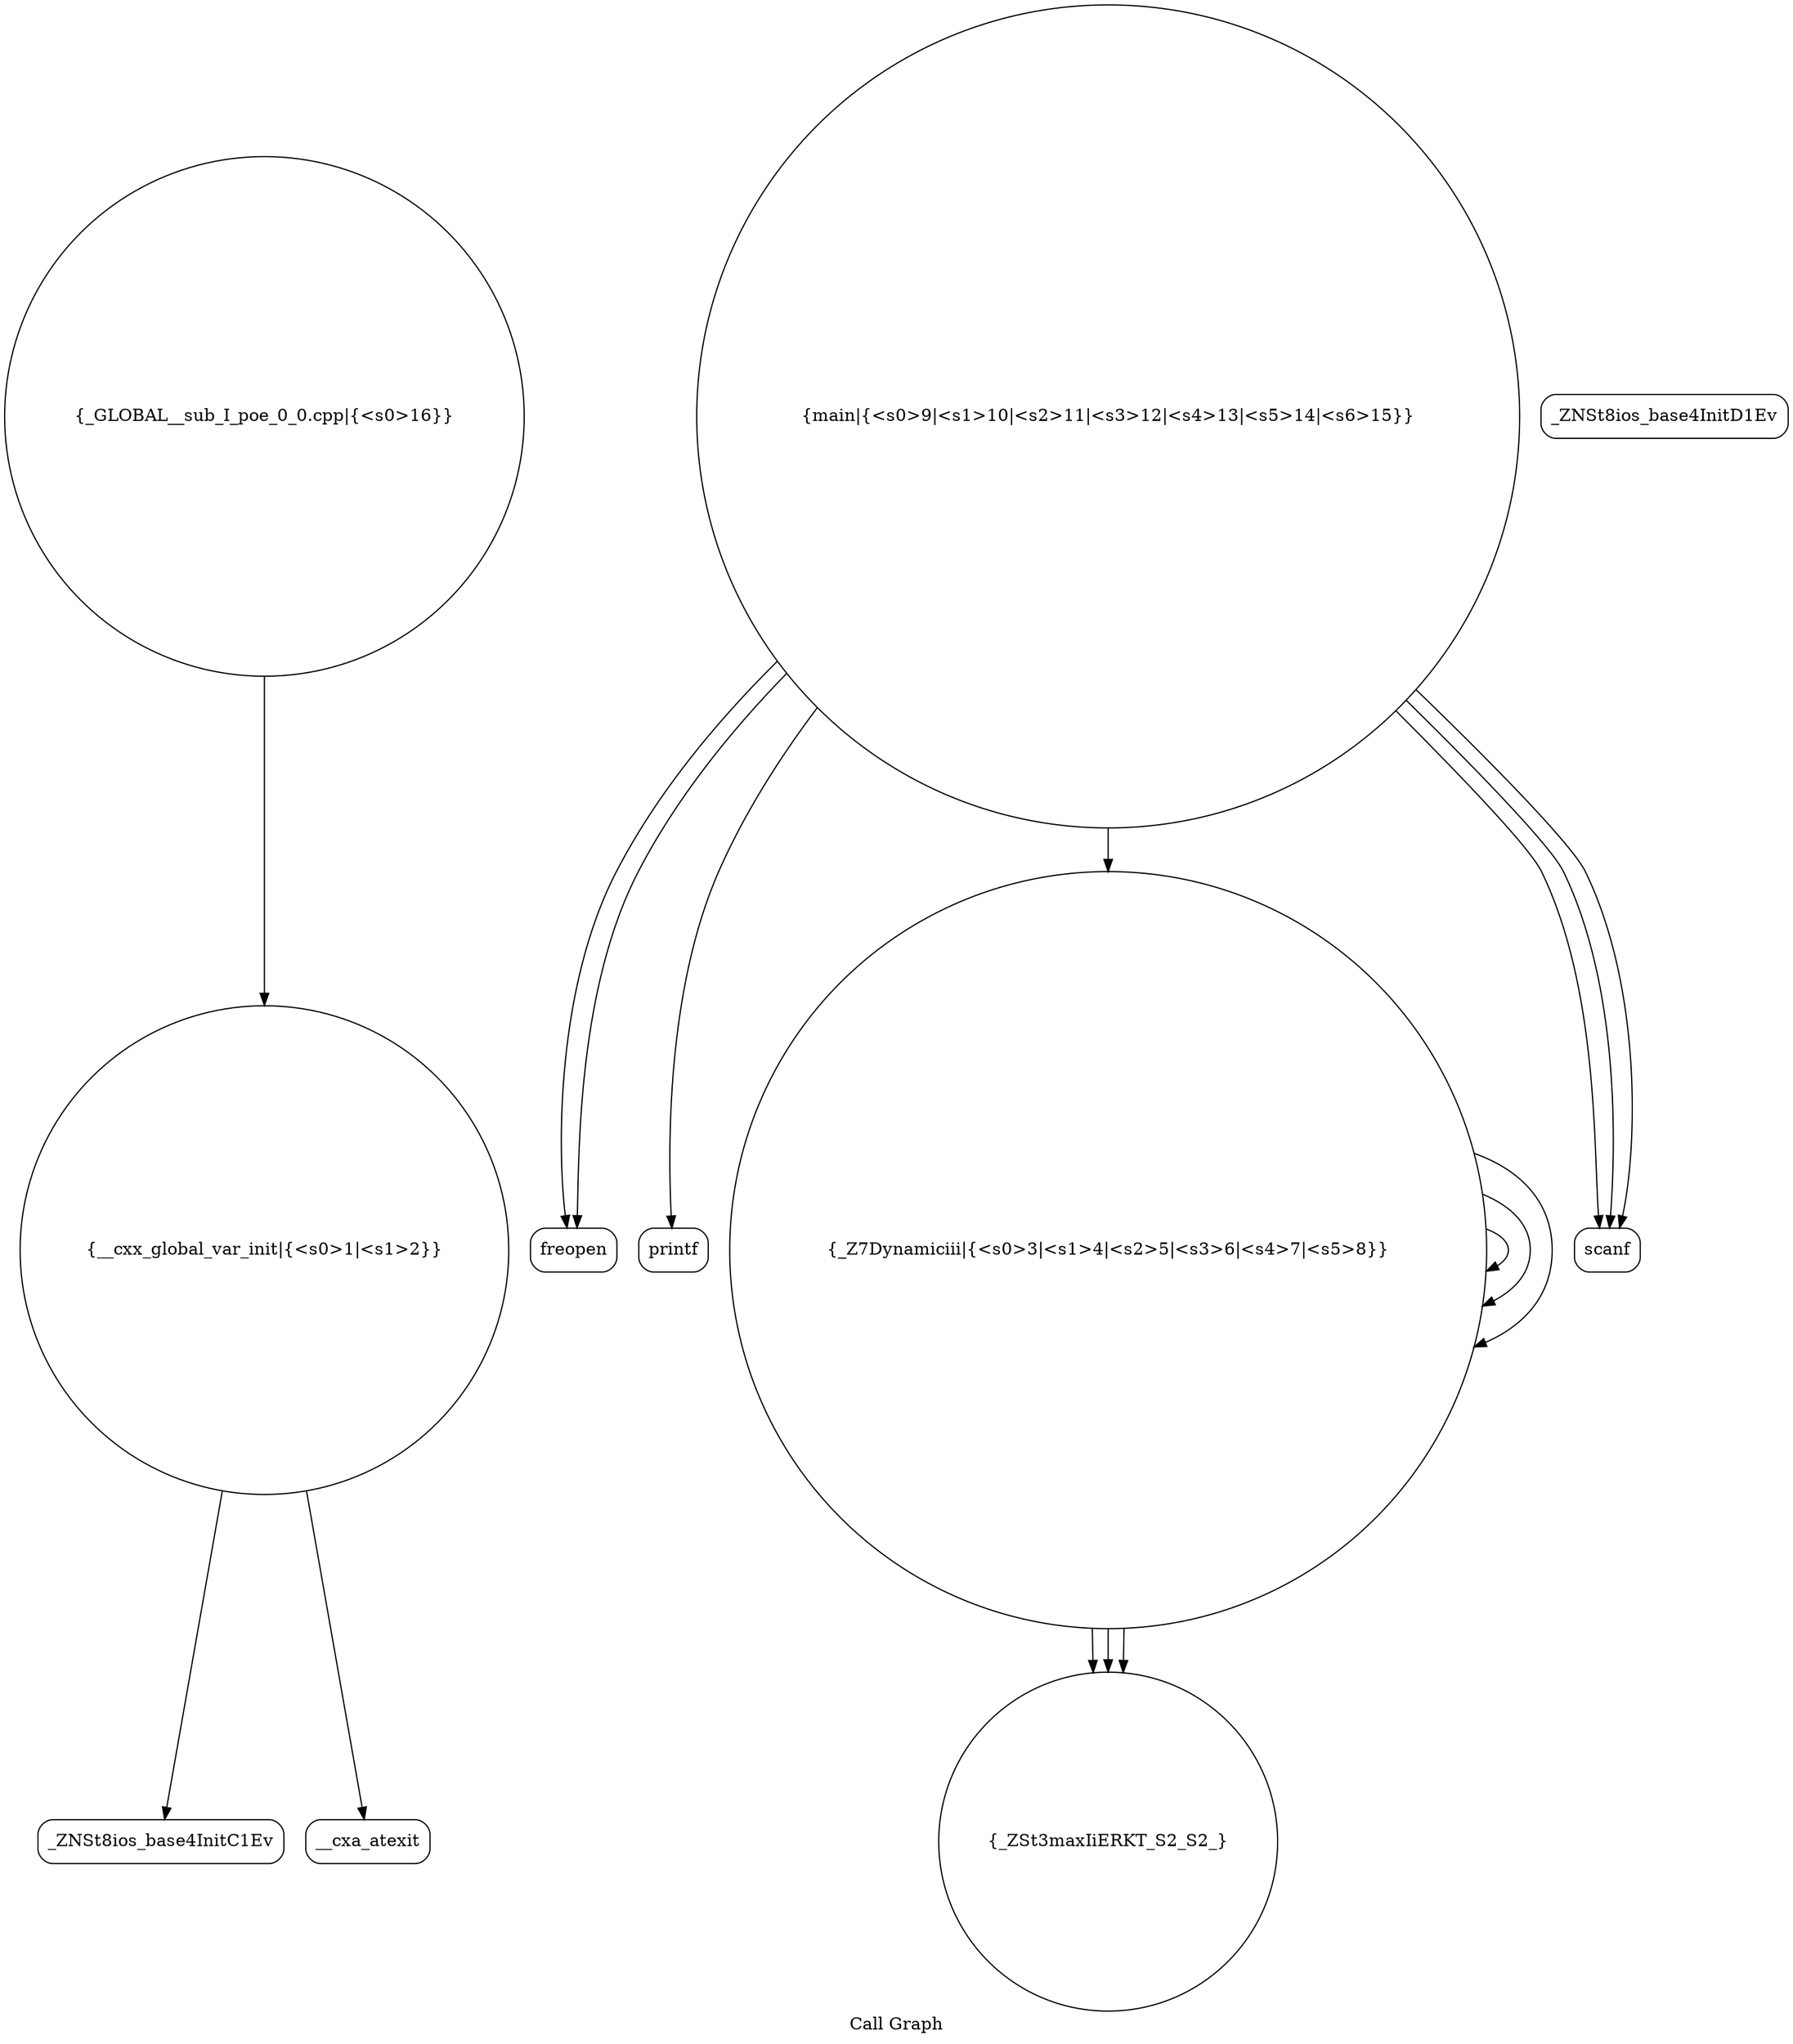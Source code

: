 digraph "Call Graph" {
	label="Call Graph";

	Node0x55732f8821e0 [shape=record,shape=circle,label="{__cxx_global_var_init|{<s0>1|<s1>2}}"];
	Node0x55732f8821e0:s0 -> Node0x55732f882670[color=black];
	Node0x55732f8821e0:s1 -> Node0x55732f882770[color=black];
	Node0x55732f882970 [shape=record,shape=Mrecord,label="{freopen}"];
	Node0x55732f8826f0 [shape=record,shape=Mrecord,label="{_ZNSt8ios_base4InitD1Ev}"];
	Node0x55732f882a70 [shape=record,shape=Mrecord,label="{printf}"];
	Node0x55732f8827f0 [shape=record,shape=circle,label="{_Z7Dynamiciii|{<s0>3|<s1>4|<s2>5|<s3>6|<s4>7|<s5>8}}"];
	Node0x55732f8827f0:s0 -> Node0x55732f8827f0[color=black];
	Node0x55732f8827f0:s1 -> Node0x55732f882870[color=black];
	Node0x55732f8827f0:s2 -> Node0x55732f8827f0[color=black];
	Node0x55732f8827f0:s3 -> Node0x55732f882870[color=black];
	Node0x55732f8827f0:s4 -> Node0x55732f8827f0[color=black];
	Node0x55732f8827f0:s5 -> Node0x55732f882870[color=black];
	Node0x55732f8828f0 [shape=record,shape=circle,label="{main|{<s0>9|<s1>10|<s2>11|<s3>12|<s4>13|<s5>14|<s6>15}}"];
	Node0x55732f8828f0:s0 -> Node0x55732f882970[color=black];
	Node0x55732f8828f0:s1 -> Node0x55732f882970[color=black];
	Node0x55732f8828f0:s2 -> Node0x55732f8829f0[color=black];
	Node0x55732f8828f0:s3 -> Node0x55732f8829f0[color=black];
	Node0x55732f8828f0:s4 -> Node0x55732f8829f0[color=black];
	Node0x55732f8828f0:s5 -> Node0x55732f8827f0[color=black];
	Node0x55732f8828f0:s6 -> Node0x55732f882a70[color=black];
	Node0x55732f882670 [shape=record,shape=Mrecord,label="{_ZNSt8ios_base4InitC1Ev}"];
	Node0x55732f8829f0 [shape=record,shape=Mrecord,label="{scanf}"];
	Node0x55732f882770 [shape=record,shape=Mrecord,label="{__cxa_atexit}"];
	Node0x55732f882af0 [shape=record,shape=circle,label="{_GLOBAL__sub_I_poe_0_0.cpp|{<s0>16}}"];
	Node0x55732f882af0:s0 -> Node0x55732f8821e0[color=black];
	Node0x55732f882870 [shape=record,shape=circle,label="{_ZSt3maxIiERKT_S2_S2_}"];
}
